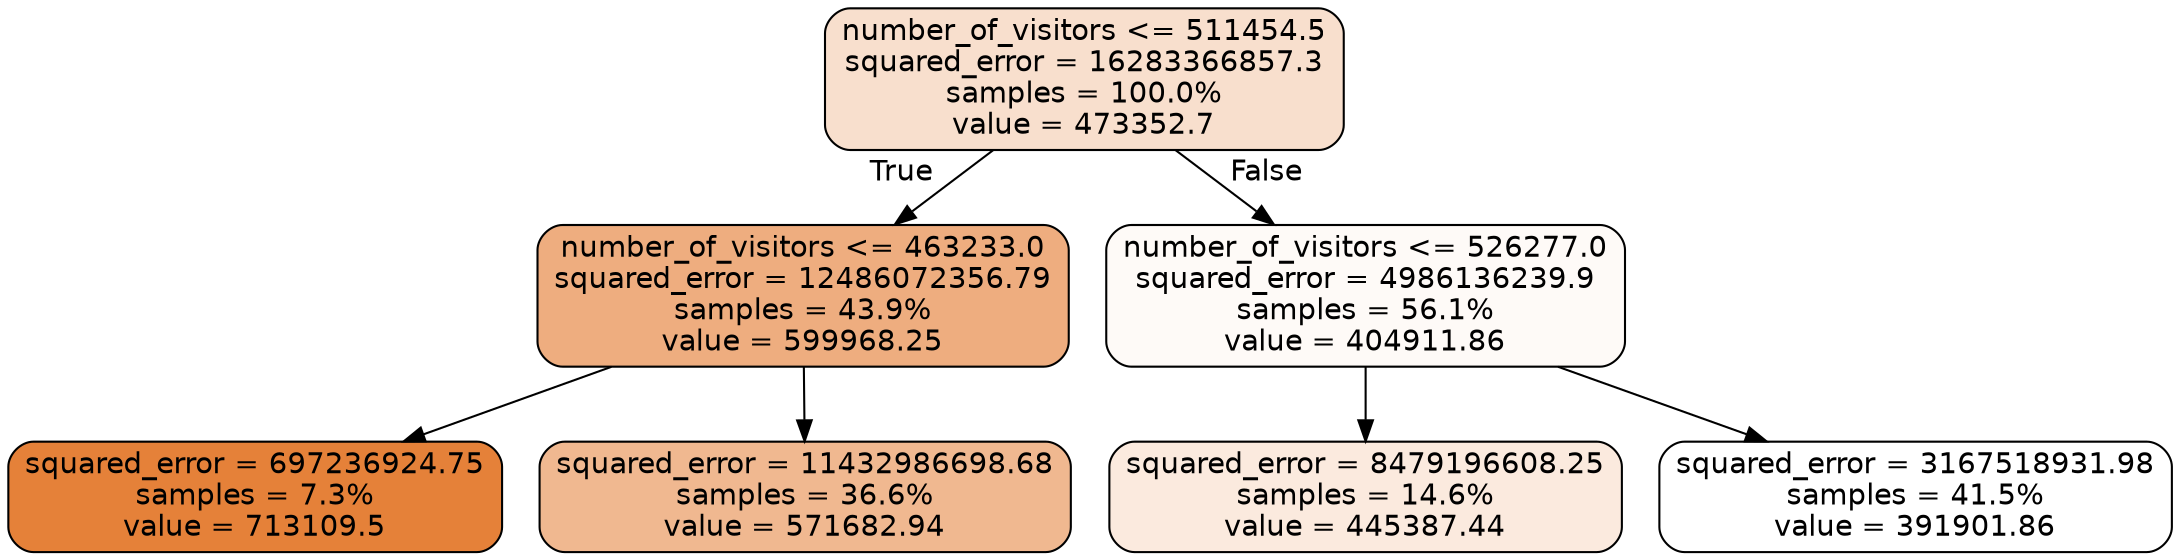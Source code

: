 digraph Tree {
node [shape=box, style="filled, rounded", color="black", fontname="helvetica"] ;
edge [fontname="helvetica"] ;
0 [label="number_of_visitors <= 511454.5\nsquared_error = 16283366857.3\nsamples = 100.0%\nvalue = 473352.7", fillcolor="#f8dfcd"] ;
1 [label="number_of_visitors <= 463233.0\nsquared_error = 12486072356.79\nsamples = 43.9%\nvalue = 599968.25", fillcolor="#eead7f"] ;
0 -> 1 [labeldistance=2.5, labelangle=45, headlabel="True"] ;
2 [label="squared_error = 697236924.75\nsamples = 7.3%\nvalue = 713109.5", fillcolor="#e58139"] ;
1 -> 2 ;
3 [label="squared_error = 11432986698.68\nsamples = 36.6%\nvalue = 571682.94", fillcolor="#f0b890"] ;
1 -> 3 ;
4 [label="number_of_visitors <= 526277.0\nsquared_error = 4986136239.9\nsamples = 56.1%\nvalue = 404911.86", fillcolor="#fefaf7"] ;
0 -> 4 [labeldistance=2.5, labelangle=-45, headlabel="False"] ;
5 [label="squared_error = 8479196608.25\nsamples = 14.6%\nvalue = 445387.44", fillcolor="#fbeade"] ;
4 -> 5 ;
6 [label="squared_error = 3167518931.98\nsamples = 41.5%\nvalue = 391901.86", fillcolor="#ffffff"] ;
4 -> 6 ;
}
